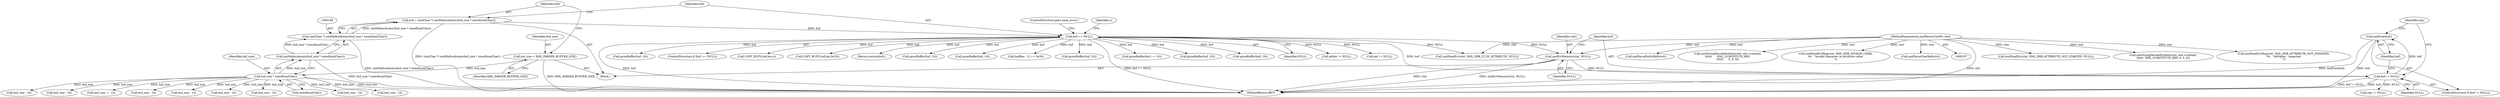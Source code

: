 digraph "0_Chrome_d0947db40187f4708c58e64cbd6013faf9eddeed_0@pointer" {
"1000802" [label="(Call,xmlFree(buf))"];
"1000799" [label="(Call,buf != NULL)"];
"1000195" [label="(Call,buf == NULL)"];
"1000185" [label="(Call,buf = (xmlChar *) xmlMallocAtomic(buf_size * sizeof(xmlChar)))"];
"1000187" [label="(Call,(xmlChar *) xmlMallocAtomic(buf_size * sizeof(xmlChar)))"];
"1000189" [label="(Call,xmlMallocAtomic(buf_size * sizeof(xmlChar)))"];
"1000190" [label="(Call,buf_size * sizeof(xmlChar))"];
"1000182" [label="(Call,buf_size = XML_PARSER_BUFFER_SIZE)"];
"1000795" [label="(Call,xmlErrMemory(ctxt, NULL))"];
"1000108" [label="(MethodParameterIn,xmlParserCtxtPtr ctxt)"];
"1000183" [label="(Identifier,buf_size)"];
"1000275" [label="(Call,growBuffer(buf, 10))"];
"1000795" [label="(Call,xmlErrMemory(ctxt, NULL))"];
"1000372" [label="(Call,growBuffer(buf, 10))"];
"1000186" [label="(Identifier,buf)"];
"1000368" [label="(Call,buf_size - 10)"];
"1000197" [label="(Identifier,NULL)"];
"1000785" [label="(Call,attlen != NULL)"];
"1000176" [label="(Call,xmlFatalErr(ctxt, XML_ERR_ATTRIBUTE_NOT_STARTED, NULL))"];
"1000344" [label="(Call,ent != NULL)"];
"1000257" [label="(Call,growBuffer(buf, 10))"];
"1000190" [label="(Call,buf_size * sizeof(xmlChar))"];
"1000806" [label="(Identifier,rep)"];
"1000191" [label="(Identifier,buf_size)"];
"1000805" [label="(Call,rep != NULL)"];
"1000687" [label="(Call,buf_size - 10)"];
"1000108" [label="(MethodParameterIn,xmlParserCtxtPtr ctxt)"];
"1000512" [label="(Call,buf_size - 10)"];
"1000111" [label="(Block,)"];
"1000798" [label="(ControlStructure,if (buf != NULL))"];
"1000586" [label="(Call,xmlStringDecodeEntities(ctxt, ent->content,\n\t\t\t\t\t\t  XML_SUBSTITUTE_REF, 0, 0, 0))"];
"1000801" [label="(Identifier,NULL)"];
"1000192" [label="(Call,sizeof(xmlChar))"];
"1000710" [label="(Call,buf_size - 10)"];
"1000802" [label="(Call,xmlFree(buf))"];
"1000778" [label="(Call,xmlFatalErrMsg(ctxt, XML_ERR_ATTRIBUTE_NOT_FINISHED,\n\t\t\t   \"AttValue: ' expected\n\"))"];
"1000185" [label="(Call,buf = (xmlChar *) xmlMallocAtomic(buf_size * sizeof(xmlChar)))"];
"1000194" [label="(ControlStructure,if (buf == NULL))"];
"1000799" [label="(Call,buf != NULL)"];
"1000702" [label="(Call,COPY_BUF(l,buf,len,c))"];
"1000679" [label="(Call,COPY_BUF(l,buf,len,0x20))"];
"1000792" [label="(Return,return(buf);)"];
"1000812" [label="(MethodReturn,RET)"];
"1000198" [label="(ControlStructure,goto mem_error;)"];
"1000800" [label="(Identifier,buf)"];
"1000189" [label="(Call,xmlMallocAtomic(buf_size * sizeof(xmlChar)))"];
"1000184" [label="(Identifier,XML_PARSER_BUFFER_SIZE)"];
"1000200" [label="(Identifier,c)"];
"1000797" [label="(Identifier,NULL)"];
"1000337" [label="(Call,xmlParseEntityRef(ctxt))"];
"1000195" [label="(Call,buf == NULL)"];
"1000529" [label="(Call,buf_size - 10)"];
"1000533" [label="(Call,growBuffer(buf, 10))"];
"1000253" [label="(Call,buf_size - 10)"];
"1000453" [label="(Call,xmlStringDecodeEntities(ctxt, ent->content,\n\t\t\t\t\t\t      XML_SUBSTITUTE_REF,\n\t\t\t\t\t\t      0, 0, 0))"];
"1000516" [label="(Call,growBuffer(buf, 10))"];
"1000182" [label="(Call,buf_size = XML_PARSER_BUFFER_SIZE)"];
"1000271" [label="(Call,buf_size - 10)"];
"1000614" [label="(Call,buf_size - i - 10)"];
"1000734" [label="(Call,buf[len - 1] == 0x20)"];
"1000753" [label="(Call,xmlFatalErr(ctxt, XML_ERR_LT_IN_ATTRIBUTE, NULL))"];
"1000317" [label="(Call,buf_size - 10)"];
"1000796" [label="(Identifier,ctxt)"];
"1000321" [label="(Call,growBuffer(buf, 10))"];
"1000620" [label="(Call,growBuffer(buf, i + 10))"];
"1000772" [label="(Call,xmlFatalErrMsg(ctxt, XML_ERR_INVALID_CHAR,\n\t\t\t   \"invalid character in attribute value\n\"))"];
"1000238" [label="(Call,xmlParseCharRef(ctxt))"];
"1000187" [label="(Call,(xmlChar *) xmlMallocAtomic(buf_size * sizeof(xmlChar)))"];
"1000803" [label="(Identifier,buf)"];
"1000196" [label="(Identifier,buf)"];
"1000802" -> "1000798"  [label="AST: "];
"1000802" -> "1000803"  [label="CFG: "];
"1000803" -> "1000802"  [label="AST: "];
"1000806" -> "1000802"  [label="CFG: "];
"1000802" -> "1000812"  [label="DDG: buf"];
"1000802" -> "1000812"  [label="DDG: xmlFree(buf)"];
"1000799" -> "1000802"  [label="DDG: buf"];
"1000799" -> "1000798"  [label="AST: "];
"1000799" -> "1000801"  [label="CFG: "];
"1000800" -> "1000799"  [label="AST: "];
"1000801" -> "1000799"  [label="AST: "];
"1000803" -> "1000799"  [label="CFG: "];
"1000806" -> "1000799"  [label="CFG: "];
"1000799" -> "1000812"  [label="DDG: buf"];
"1000799" -> "1000812"  [label="DDG: buf != NULL"];
"1000195" -> "1000799"  [label="DDG: buf"];
"1000795" -> "1000799"  [label="DDG: NULL"];
"1000799" -> "1000805"  [label="DDG: NULL"];
"1000195" -> "1000194"  [label="AST: "];
"1000195" -> "1000197"  [label="CFG: "];
"1000196" -> "1000195"  [label="AST: "];
"1000197" -> "1000195"  [label="AST: "];
"1000198" -> "1000195"  [label="CFG: "];
"1000200" -> "1000195"  [label="CFG: "];
"1000195" -> "1000812"  [label="DDG: buf == NULL"];
"1000195" -> "1000812"  [label="DDG: buf"];
"1000185" -> "1000195"  [label="DDG: buf"];
"1000195" -> "1000257"  [label="DDG: buf"];
"1000195" -> "1000275"  [label="DDG: buf"];
"1000195" -> "1000321"  [label="DDG: buf"];
"1000195" -> "1000344"  [label="DDG: NULL"];
"1000195" -> "1000372"  [label="DDG: buf"];
"1000195" -> "1000516"  [label="DDG: buf"];
"1000195" -> "1000533"  [label="DDG: buf"];
"1000195" -> "1000620"  [label="DDG: buf"];
"1000195" -> "1000679"  [label="DDG: buf"];
"1000195" -> "1000702"  [label="DDG: buf"];
"1000195" -> "1000734"  [label="DDG: buf"];
"1000195" -> "1000753"  [label="DDG: NULL"];
"1000195" -> "1000785"  [label="DDG: NULL"];
"1000195" -> "1000792"  [label="DDG: buf"];
"1000195" -> "1000795"  [label="DDG: NULL"];
"1000185" -> "1000111"  [label="AST: "];
"1000185" -> "1000187"  [label="CFG: "];
"1000186" -> "1000185"  [label="AST: "];
"1000187" -> "1000185"  [label="AST: "];
"1000196" -> "1000185"  [label="CFG: "];
"1000185" -> "1000812"  [label="DDG: (xmlChar *) xmlMallocAtomic(buf_size * sizeof(xmlChar))"];
"1000187" -> "1000185"  [label="DDG: xmlMallocAtomic(buf_size * sizeof(xmlChar))"];
"1000187" -> "1000189"  [label="CFG: "];
"1000188" -> "1000187"  [label="AST: "];
"1000189" -> "1000187"  [label="AST: "];
"1000187" -> "1000812"  [label="DDG: xmlMallocAtomic(buf_size * sizeof(xmlChar))"];
"1000189" -> "1000187"  [label="DDG: buf_size * sizeof(xmlChar)"];
"1000189" -> "1000190"  [label="CFG: "];
"1000190" -> "1000189"  [label="AST: "];
"1000189" -> "1000812"  [label="DDG: buf_size * sizeof(xmlChar)"];
"1000190" -> "1000189"  [label="DDG: buf_size"];
"1000190" -> "1000192"  [label="CFG: "];
"1000191" -> "1000190"  [label="AST: "];
"1000192" -> "1000190"  [label="AST: "];
"1000190" -> "1000812"  [label="DDG: buf_size"];
"1000182" -> "1000190"  [label="DDG: buf_size"];
"1000190" -> "1000253"  [label="DDG: buf_size"];
"1000190" -> "1000271"  [label="DDG: buf_size"];
"1000190" -> "1000317"  [label="DDG: buf_size"];
"1000190" -> "1000368"  [label="DDG: buf_size"];
"1000190" -> "1000512"  [label="DDG: buf_size"];
"1000190" -> "1000529"  [label="DDG: buf_size"];
"1000190" -> "1000614"  [label="DDG: buf_size"];
"1000190" -> "1000687"  [label="DDG: buf_size"];
"1000190" -> "1000710"  [label="DDG: buf_size"];
"1000182" -> "1000111"  [label="AST: "];
"1000182" -> "1000184"  [label="CFG: "];
"1000183" -> "1000182"  [label="AST: "];
"1000184" -> "1000182"  [label="AST: "];
"1000186" -> "1000182"  [label="CFG: "];
"1000182" -> "1000812"  [label="DDG: XML_PARSER_BUFFER_SIZE"];
"1000795" -> "1000111"  [label="AST: "];
"1000795" -> "1000797"  [label="CFG: "];
"1000796" -> "1000795"  [label="AST: "];
"1000797" -> "1000795"  [label="AST: "];
"1000800" -> "1000795"  [label="CFG: "];
"1000795" -> "1000812"  [label="DDG: ctxt"];
"1000795" -> "1000812"  [label="DDG: xmlErrMemory(ctxt, NULL)"];
"1000108" -> "1000795"  [label="DDG: ctxt"];
"1000108" -> "1000107"  [label="AST: "];
"1000108" -> "1000812"  [label="DDG: ctxt"];
"1000108" -> "1000176"  [label="DDG: ctxt"];
"1000108" -> "1000238"  [label="DDG: ctxt"];
"1000108" -> "1000337"  [label="DDG: ctxt"];
"1000108" -> "1000453"  [label="DDG: ctxt"];
"1000108" -> "1000586"  [label="DDG: ctxt"];
"1000108" -> "1000753"  [label="DDG: ctxt"];
"1000108" -> "1000772"  [label="DDG: ctxt"];
"1000108" -> "1000778"  [label="DDG: ctxt"];
}
